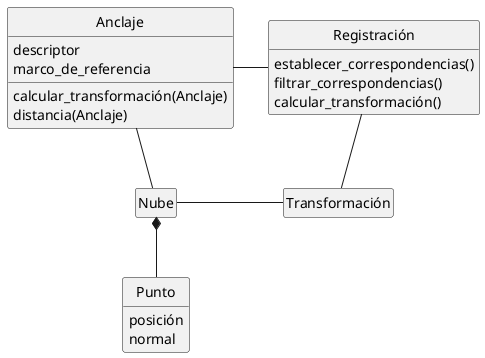 @startuml
	skinparam monochrome true
	skinparam shadowing false
	'skinparam defaultFontName Tex Gyre Pagella
	'skinparam dpi 300
	hide circle
	hide empty members

	class Punto{
		posición
		normal
	}

	class Nube{}

	class Registración{
		establecer_correspondencias()
		filtrar_correspondencias()
		calcular_transformación()
	}

	class Transformación{}

	class Anclaje{
		descriptor
		marco_de_referencia

		calcular_transformación(Anclaje)
		distancia(Anclaje)
	}

	Nube *-- Punto
	Nube - Transformación
	Anclaje - Registración
	Registración -- Transformación
	Anclaje -- Nube

@enduml
